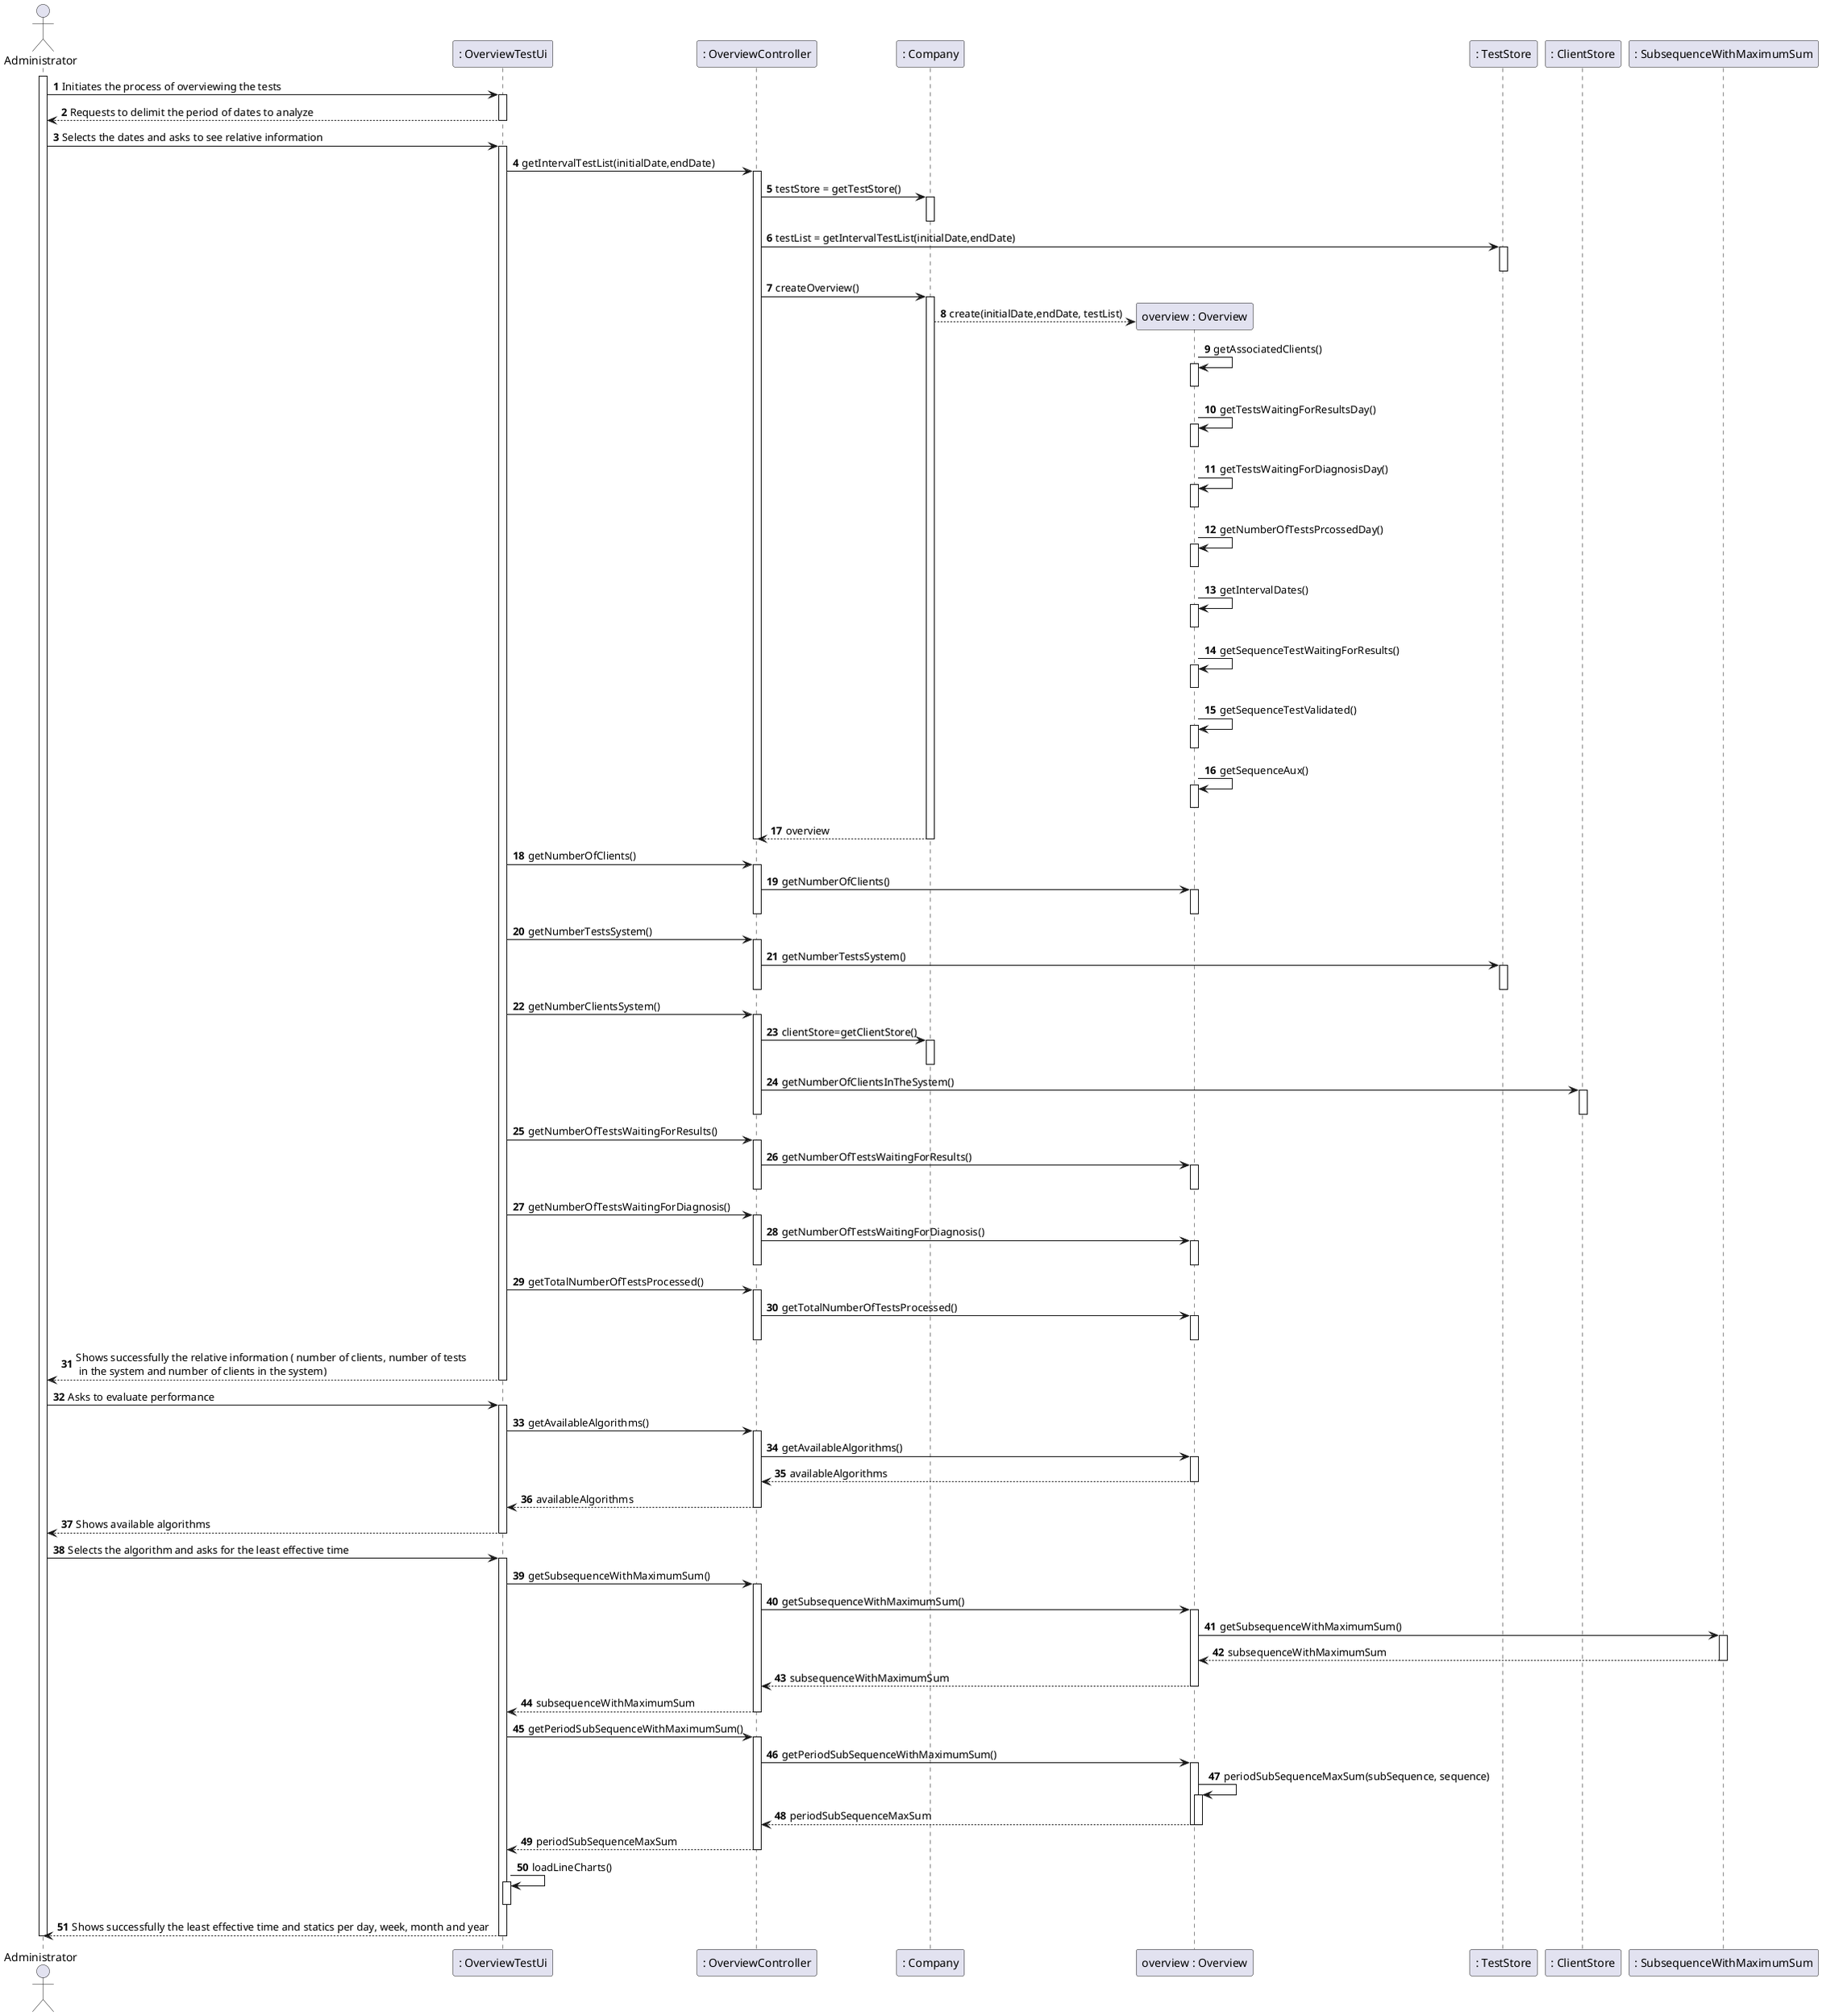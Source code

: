 @startuml
autonumber
'hide footbox
actor "Administrator" as ADMIN

participant ": OverviewTestUi" as UI
participant ": OverviewController" as CTRL
participant ": Company" as COMP
participant "overview : Overview" as OVERVIEW
participant ": TestStore" as TS
participant ": ClientStore" as CS
participant ": SubsequenceWithMaximumSum" as interface

activate ADMIN
ADMIN -> UI : Initiates the process of overviewing the tests
activate UI
UI --> ADMIN : Requests to delimit the period of dates to analyze
deactivate UI

ADMIN -> UI : Selects the dates and asks to see relative information
activate UI
UI -> CTRL : getIntervalTestList(initialDate,endDate)
activate CTRL

CTRL -> COMP : testStore = getTestStore()
activate COMP
deactivate COMP
CTRL -> TS : testList = getIntervalTestList(initialDate,endDate)
activate TS
deactivate TS
CTRL -> COMP : createOverview()
activate COMP
COMP --> OVERVIEW** : create(initialDate,endDate, testList)
OVERVIEW -> OVERVIEW: getAssociatedClients()
activate OVERVIEW
deactivate OVERVIEW
OVERVIEW -> OVERVIEW: getTestsWaitingForResultsDay()
activate OVERVIEW
deactivate OVERVIEW
OVERVIEW -> OVERVIEW: getTestsWaitingForDiagnosisDay()
activate OVERVIEW
deactivate OVERVIEW
OVERVIEW -> OVERVIEW: getNumberOfTestsPrcossedDay()
activate OVERVIEW
deactivate OVERVIEW
OVERVIEW -> OVERVIEW: getIntervalDates()
activate OVERVIEW
deactivate OVERVIEW
OVERVIEW -> OVERVIEW: getSequenceTestWaitingForResults()
activate OVERVIEW
deactivate OVERVIEW
OVERVIEW -> OVERVIEW: getSequenceTestValidated()
activate OVERVIEW
deactivate OVERVIEW
OVERVIEW -> OVERVIEW: getSequenceAux()
activate OVERVIEW
deactivate OVERVIEW

COMP --> CTRL : overview
deactivate COMP
deactivate CTRL

UI -> CTRL : getNumberOfClients()


activate CTRL
CTRL -> OVERVIEW : getNumberOfClients()
activate OVERVIEW
deactivate OVERVIEW
deactivate CTRL

UI -> CTRL : getNumberTestsSystem()
activate CTRL
CTRL -> TS: getNumberTestsSystem()
activate TS
deactivate TS
deactivate CTRL

UI -> CTRL : getNumberClientsSystem()
activate CTRL
CTRL -> COMP : clientStore=getClientStore()
activate COMP
deactivate COMP
CTRL -> CS : getNumberOfClientsInTheSystem()
activate CS
deactivate CS

deactivate CTRL

UI -> CTRL : getNumberOfTestsWaitingForResults()
activate CTRL
CTRL -> OVERVIEW : getNumberOfTestsWaitingForResults()
activate OVERVIEW
deactivate OVERVIEW
deactivate CTRL

UI -> CTRL : getNumberOfTestsWaitingForDiagnosis()
activate CTRL
CTRL -> OVERVIEW : getNumberOfTestsWaitingForDiagnosis()
activate OVERVIEW
deactivate OVERVIEW
deactivate CTRL

UI -> CTRL : getTotalNumberOfTestsProcessed()
activate CTRL
CTRL -> OVERVIEW : getTotalNumberOfTestsProcessed()
activate OVERVIEW
deactivate OVERVIEW
deactivate CTRL

UI --> ADMIN : Shows successfully the relative information ( number of clients, number of tests \n in the system and number of clients in the system)
deactivate UI
ADMIN -> UI : Asks to evaluate performance
activate UI
UI -> CTRL : getAvailableAlgorithms()
activate CTRL
CTRL -> OVERVIEW : getAvailableAlgorithms()
activate OVERVIEW
OVERVIEW --> CTRL : availableAlgorithms
deactivate OVERVIEW
CTRL --> UI : availableAlgorithms
deactivate CTRL
UI --> ADMIN : Shows available algorithms
deactivate UI

ADMIN -> UI : Selects the algorithm and asks for the least effective time
activate UI

UI -> CTRL : getSubsequenceWithMaximumSum()
activate CTRL
CTRL -> OVERVIEW : getSubsequenceWithMaximumSum()
activate OVERVIEW
OVERVIEW -> interface : getSubsequenceWithMaximumSum()
activate interface
interface --> OVERVIEW : subsequenceWithMaximumSum
deactivate interface
OVERVIEW --> CTRL : subsequenceWithMaximumSum
deactivate OVERVIEW
CTRL --> UI : subsequenceWithMaximumSum
deactivate CTRL

UI -> CTRL : getPeriodSubSequenceWithMaximumSum()
activate CTRL
CTRL -> OVERVIEW : getPeriodSubSequenceWithMaximumSum()
activate OVERVIEW
OVERVIEW -> OVERVIEW : periodSubSequenceMaxSum(subSequence, sequence)
activate OVERVIEW
OVERVIEW --> CTRL : periodSubSequenceMaxSum
deactivate OVERVIEW
deactivate OVERVIEW
CTRL --> UI : periodSubSequenceMaxSum
deactivate CTRL

UI -> UI : loadLineCharts()
activate UI
deactivate UI


UI --> ADMIN : Shows successfully the least effective time and statics per day, week, month and year
deactivate UI

deactivate ADMIN

@enduml